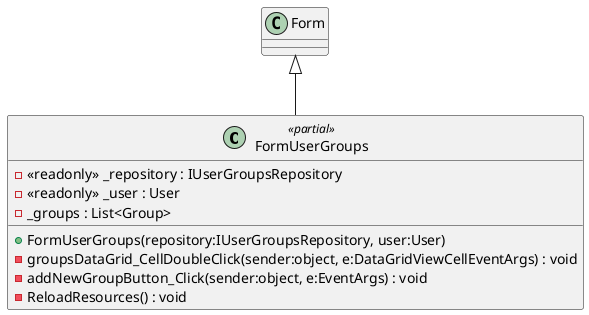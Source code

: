 @startuml
class FormUserGroups <<partial>> {
    - <<readonly>> _repository : IUserGroupsRepository
    - <<readonly>> _user : User
    - _groups : List<Group>
    + FormUserGroups(repository:IUserGroupsRepository, user:User)
    - groupsDataGrid_CellDoubleClick(sender:object, e:DataGridViewCellEventArgs) : void
    - addNewGroupButton_Click(sender:object, e:EventArgs) : void
    - ReloadResources() : void
}
Form <|-- FormUserGroups
@enduml
